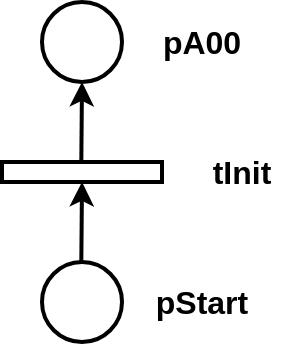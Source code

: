 <mxfile version="20.5.2" type="device"><diagram id="dBR6rt_kWTUoSspfD18B" name="Page-1"><mxGraphModel dx="1220" dy="1140" grid="1" gridSize="10" guides="1" tooltips="1" connect="1" arrows="1" fold="1" page="1" pageScale="1" pageWidth="827" pageHeight="1169" math="0" shadow="0"><root><mxCell id="0"/><mxCell id="1" parent="0"/><mxCell id="56P69AdpKdEKYjWRFR16-1" value="" style="ellipse;whiteSpace=wrap;html=1;aspect=fixed;strokeWidth=2;" parent="1" vertex="1"><mxGeometry x="360" y="990" width="40" height="40" as="geometry"/></mxCell><mxCell id="56P69AdpKdEKYjWRFR16-2" value="" style="endArrow=classic;html=1;rounded=0;strokeWidth=2;" parent="1" edge="1"><mxGeometry width="50" height="50" relative="1" as="geometry"><mxPoint x="379.66" y="1120" as="sourcePoint"/><mxPoint x="380" y="1080" as="targetPoint"/></mxGeometry></mxCell><mxCell id="56P69AdpKdEKYjWRFR16-5" value="" style="endArrow=classic;html=1;rounded=0;strokeWidth=2;" parent="1" edge="1"><mxGeometry width="50" height="50" relative="1" as="geometry"><mxPoint x="379.66" y="1070" as="sourcePoint"/><mxPoint x="380" y="1030" as="targetPoint"/></mxGeometry></mxCell><mxCell id="56P69AdpKdEKYjWRFR16-6" value="" style="ellipse;whiteSpace=wrap;html=1;aspect=fixed;strokeWidth=2;" parent="1" vertex="1"><mxGeometry x="360" y="1120" width="40" height="40" as="geometry"/></mxCell><mxCell id="56P69AdpKdEKYjWRFR16-8" value="" style="rounded=0;whiteSpace=wrap;html=1;strokeWidth=2;" parent="1" vertex="1"><mxGeometry x="340" y="1070" width="80" height="10" as="geometry"/></mxCell><mxCell id="abECZd219uQxkv0bGoOw-1" value="&lt;font size=&quot;1&quot;&gt;&lt;b style=&quot;font-size: 16px;&quot;&gt;pStart&lt;/b&gt;&lt;/font&gt;" style="text;html=1;strokeColor=none;fillColor=none;align=center;verticalAlign=middle;whiteSpace=wrap;rounded=0;" vertex="1" parent="1"><mxGeometry x="410" y="1125" width="60" height="30" as="geometry"/></mxCell><mxCell id="abECZd219uQxkv0bGoOw-2" value="&lt;font size=&quot;1&quot;&gt;&lt;b style=&quot;font-size: 16px;&quot;&gt;pA00&lt;/b&gt;&lt;/font&gt;" style="text;html=1;strokeColor=none;fillColor=none;align=center;verticalAlign=middle;whiteSpace=wrap;rounded=0;" vertex="1" parent="1"><mxGeometry x="410" y="995" width="60" height="30" as="geometry"/></mxCell><mxCell id="abECZd219uQxkv0bGoOw-3" value="&lt;b&gt;&lt;font style=&quot;font-size: 16px;&quot;&gt;tInit&lt;/font&gt;&lt;/b&gt;" style="text;html=1;strokeColor=none;fillColor=none;align=center;verticalAlign=middle;whiteSpace=wrap;rounded=0;" vertex="1" parent="1"><mxGeometry x="430" y="1060" width="60" height="30" as="geometry"/></mxCell></root></mxGraphModel></diagram></mxfile>